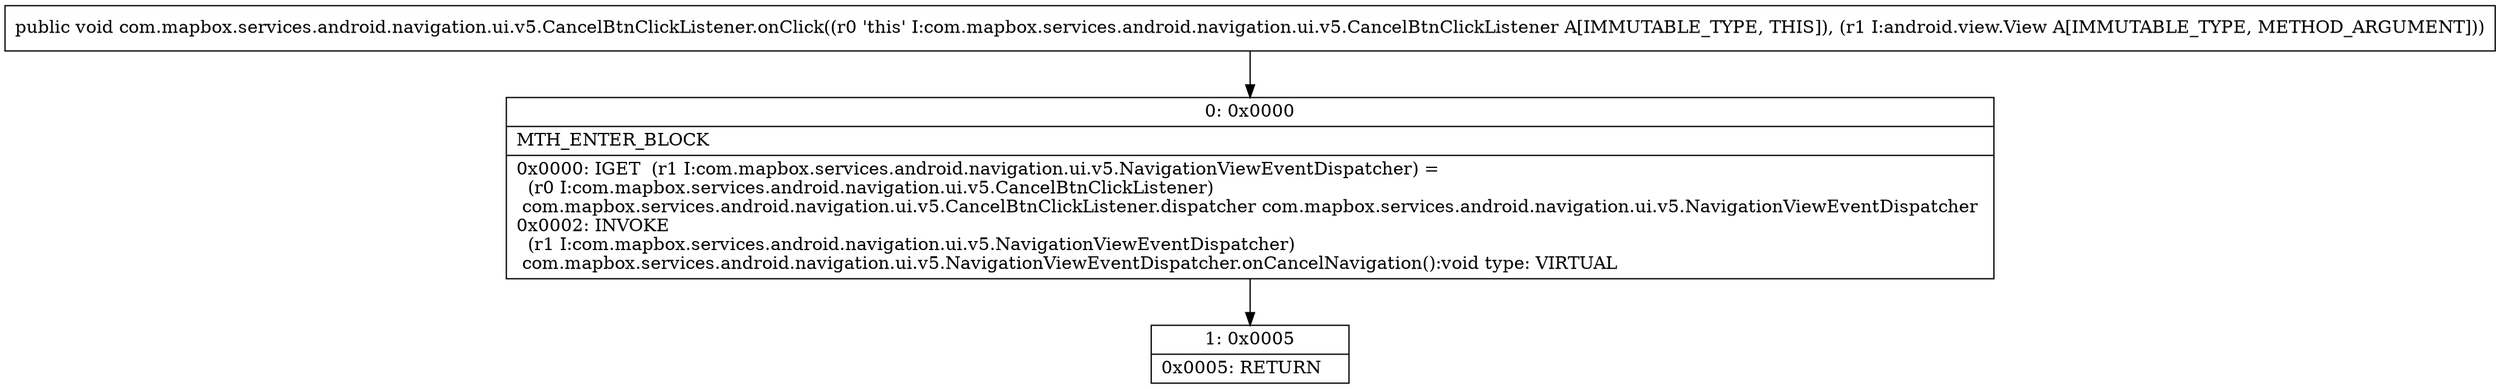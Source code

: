 digraph "CFG forcom.mapbox.services.android.navigation.ui.v5.CancelBtnClickListener.onClick(Landroid\/view\/View;)V" {
Node_0 [shape=record,label="{0\:\ 0x0000|MTH_ENTER_BLOCK\l|0x0000: IGET  (r1 I:com.mapbox.services.android.navigation.ui.v5.NavigationViewEventDispatcher) = \l  (r0 I:com.mapbox.services.android.navigation.ui.v5.CancelBtnClickListener)\l com.mapbox.services.android.navigation.ui.v5.CancelBtnClickListener.dispatcher com.mapbox.services.android.navigation.ui.v5.NavigationViewEventDispatcher \l0x0002: INVOKE  \l  (r1 I:com.mapbox.services.android.navigation.ui.v5.NavigationViewEventDispatcher)\l com.mapbox.services.android.navigation.ui.v5.NavigationViewEventDispatcher.onCancelNavigation():void type: VIRTUAL \l}"];
Node_1 [shape=record,label="{1\:\ 0x0005|0x0005: RETURN   \l}"];
MethodNode[shape=record,label="{public void com.mapbox.services.android.navigation.ui.v5.CancelBtnClickListener.onClick((r0 'this' I:com.mapbox.services.android.navigation.ui.v5.CancelBtnClickListener A[IMMUTABLE_TYPE, THIS]), (r1 I:android.view.View A[IMMUTABLE_TYPE, METHOD_ARGUMENT])) }"];
MethodNode -> Node_0;
Node_0 -> Node_1;
}

